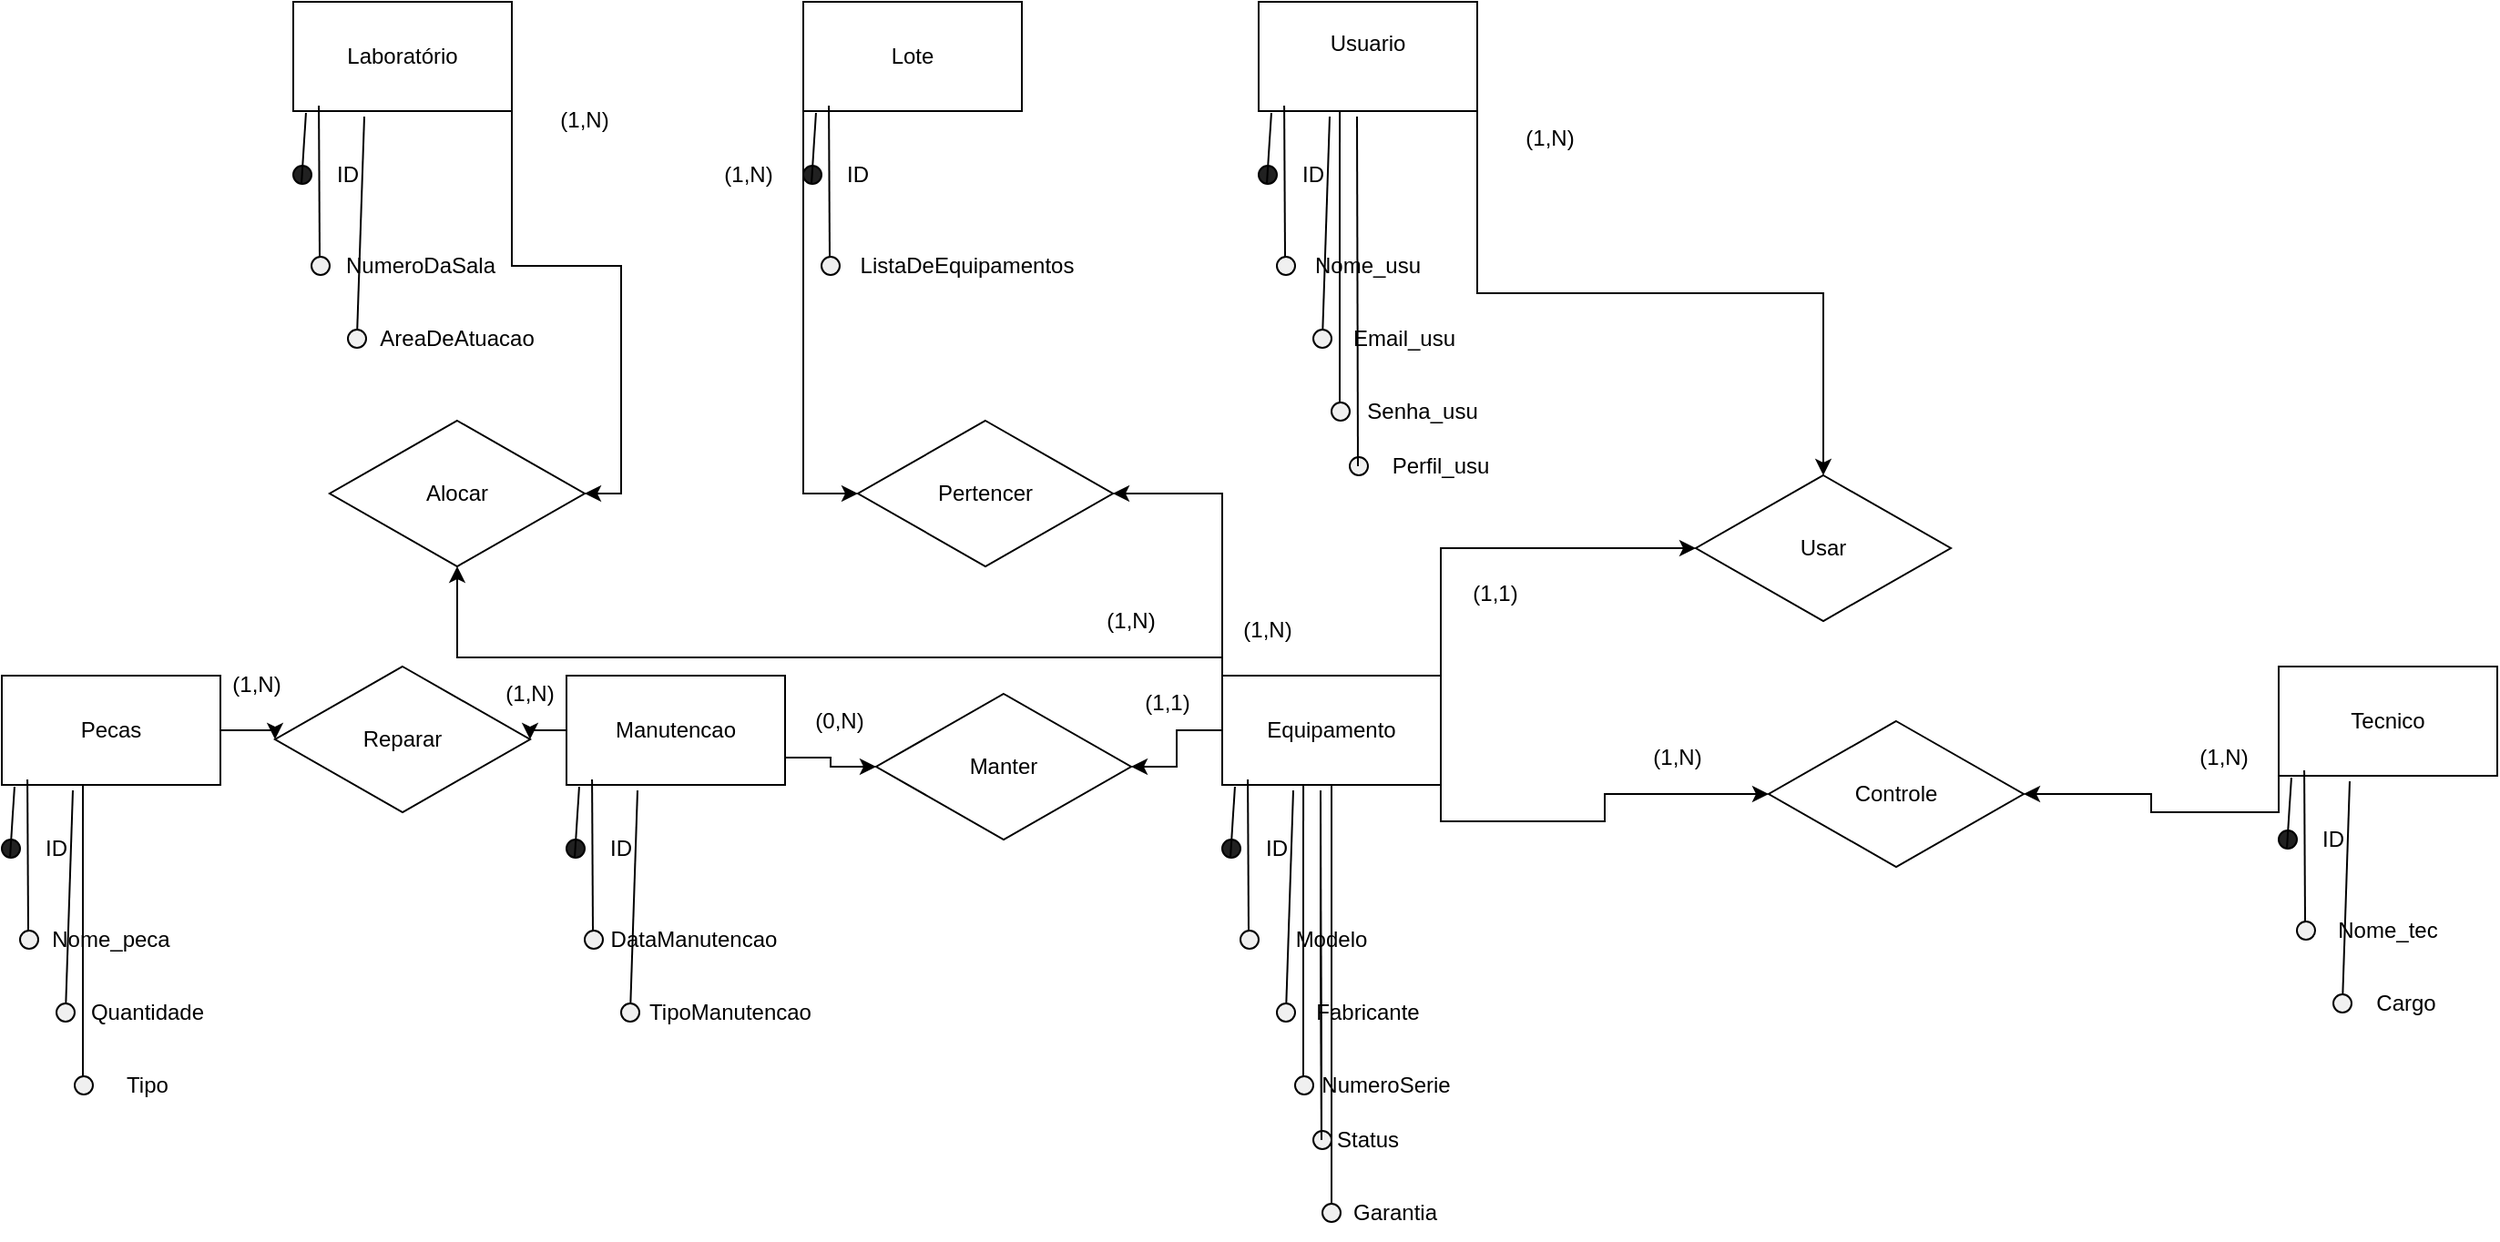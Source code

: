 <mxfile version="24.8.3">
  <diagram name="Página-1" id="oScrxuBblcU1beK86noC">
    <mxGraphModel dx="1257" dy="669" grid="1" gridSize="10" guides="1" tooltips="1" connect="1" arrows="1" fold="1" page="1" pageScale="1" pageWidth="690" pageHeight="980" math="0" shadow="0">
      <root>
        <mxCell id="0" />
        <mxCell id="1" parent="0" />
        <mxCell id="Gu6mHYi4twl_DvDuGVTF-248" style="edgeStyle=orthogonalEdgeStyle;rounded=0;orthogonalLoop=1;jettySize=auto;html=1;exitX=1;exitY=1;exitDx=0;exitDy=0;" edge="1" parent="1" source="Gu6mHYi4twl_DvDuGVTF-1" target="Gu6mHYi4twl_DvDuGVTF-244">
          <mxGeometry relative="1" as="geometry" />
        </mxCell>
        <mxCell id="Gu6mHYi4twl_DvDuGVTF-1" value="Usuario&lt;div&gt;&lt;br&gt;&lt;/div&gt;" style="rounded=0;whiteSpace=wrap;html=1;" vertex="1" parent="1">
          <mxGeometry x="690" y="150" width="120" height="60" as="geometry" />
        </mxCell>
        <mxCell id="Gu6mHYi4twl_DvDuGVTF-2" style="edgeStyle=orthogonalEdgeStyle;rounded=0;orthogonalLoop=1;jettySize=auto;html=1;exitX=0.5;exitY=1;exitDx=0;exitDy=0;" edge="1" parent="1" source="Gu6mHYi4twl_DvDuGVTF-1" target="Gu6mHYi4twl_DvDuGVTF-1">
          <mxGeometry relative="1" as="geometry" />
        </mxCell>
        <mxCell id="Gu6mHYi4twl_DvDuGVTF-5" value="" style="ellipse;whiteSpace=wrap;html=1;aspect=fixed;fillColor=#212121;" vertex="1" parent="1">
          <mxGeometry x="690" y="240" width="10" height="10" as="geometry" />
        </mxCell>
        <mxCell id="Gu6mHYi4twl_DvDuGVTF-7" value="ID" style="text;html=1;align=center;verticalAlign=middle;whiteSpace=wrap;rounded=0;" vertex="1" parent="1">
          <mxGeometry x="690" y="230" width="60" height="30" as="geometry" />
        </mxCell>
        <mxCell id="Gu6mHYi4twl_DvDuGVTF-11" value="" style="ellipse;whiteSpace=wrap;html=1;aspect=fixed;fillColor=#F0F0F0;" vertex="1" parent="1">
          <mxGeometry x="700" y="290" width="10" height="10" as="geometry" />
        </mxCell>
        <mxCell id="Gu6mHYi4twl_DvDuGVTF-13" value="Nome_usu" style="text;html=1;align=center;verticalAlign=middle;whiteSpace=wrap;rounded=0;" vertex="1" parent="1">
          <mxGeometry x="720" y="280" width="60" height="30" as="geometry" />
        </mxCell>
        <mxCell id="Gu6mHYi4twl_DvDuGVTF-14" value="" style="ellipse;whiteSpace=wrap;html=1;aspect=fixed;fillColor=#F0F0F0;" vertex="1" parent="1">
          <mxGeometry x="720" y="330" width="10" height="10" as="geometry" />
        </mxCell>
        <mxCell id="Gu6mHYi4twl_DvDuGVTF-15" value="Email_usu" style="text;html=1;align=center;verticalAlign=middle;whiteSpace=wrap;rounded=0;" vertex="1" parent="1">
          <mxGeometry x="740" y="320" width="60" height="30" as="geometry" />
        </mxCell>
        <mxCell id="Gu6mHYi4twl_DvDuGVTF-20" value="" style="endArrow=none;html=1;rounded=0;entryX=0.058;entryY=1.017;entryDx=0;entryDy=0;entryPerimeter=0;" edge="1" parent="1" target="Gu6mHYi4twl_DvDuGVTF-1">
          <mxGeometry width="50" height="50" relative="1" as="geometry">
            <mxPoint x="694.5" y="250" as="sourcePoint" />
            <mxPoint x="695" y="220" as="targetPoint" />
          </mxGeometry>
        </mxCell>
        <mxCell id="Gu6mHYi4twl_DvDuGVTF-21" value="" style="endArrow=none;html=1;rounded=0;entryX=0.117;entryY=0.95;entryDx=0;entryDy=0;entryPerimeter=0;" edge="1" parent="1" target="Gu6mHYi4twl_DvDuGVTF-1">
          <mxGeometry width="50" height="50" relative="1" as="geometry">
            <mxPoint x="704.5" y="290" as="sourcePoint" />
            <mxPoint x="704.5" y="230" as="targetPoint" />
            <Array as="points" />
          </mxGeometry>
        </mxCell>
        <mxCell id="Gu6mHYi4twl_DvDuGVTF-25" value="" style="endArrow=none;html=1;rounded=0;entryX=0.325;entryY=1.05;entryDx=0;entryDy=0;entryPerimeter=0;" edge="1" parent="1" source="Gu6mHYi4twl_DvDuGVTF-14" target="Gu6mHYi4twl_DvDuGVTF-1">
          <mxGeometry width="50" height="50" relative="1" as="geometry">
            <mxPoint x="725" y="309.289" as="sourcePoint" />
            <mxPoint x="725" y="259.289" as="targetPoint" />
          </mxGeometry>
        </mxCell>
        <mxCell id="Gu6mHYi4twl_DvDuGVTF-26" value="" style="ellipse;whiteSpace=wrap;html=1;aspect=fixed;fillColor=#F0F0F0;" vertex="1" parent="1">
          <mxGeometry x="730" y="370" width="10" height="10" as="geometry" />
        </mxCell>
        <mxCell id="Gu6mHYi4twl_DvDuGVTF-27" value="Senha_usu" style="text;html=1;align=center;verticalAlign=middle;whiteSpace=wrap;rounded=0;" vertex="1" parent="1">
          <mxGeometry x="750" y="360" width="60" height="30" as="geometry" />
        </mxCell>
        <mxCell id="Gu6mHYi4twl_DvDuGVTF-28" value="" style="endArrow=none;html=1;rounded=0;entryX=0.371;entryY=1;entryDx=0;entryDy=0;entryPerimeter=0;" edge="1" parent="1" target="Gu6mHYi4twl_DvDuGVTF-1">
          <mxGeometry width="50" height="50" relative="1" as="geometry">
            <mxPoint x="734.5" y="370" as="sourcePoint" />
            <mxPoint x="734.5" y="220" as="targetPoint" />
          </mxGeometry>
        </mxCell>
        <mxCell id="Gu6mHYi4twl_DvDuGVTF-29" value="" style="ellipse;whiteSpace=wrap;html=1;aspect=fixed;fillColor=#F0F0F0;" vertex="1" parent="1">
          <mxGeometry x="740" y="400" width="10" height="10" as="geometry" />
        </mxCell>
        <mxCell id="Gu6mHYi4twl_DvDuGVTF-30" value="Perfil_usu" style="text;html=1;align=center;verticalAlign=middle;whiteSpace=wrap;rounded=0;" vertex="1" parent="1">
          <mxGeometry x="760" y="390" width="60" height="30" as="geometry" />
        </mxCell>
        <mxCell id="Gu6mHYi4twl_DvDuGVTF-31" value="" style="endArrow=none;html=1;rounded=0;entryX=0.45;entryY=1.05;entryDx=0;entryDy=0;entryPerimeter=0;" edge="1" parent="1" target="Gu6mHYi4twl_DvDuGVTF-1">
          <mxGeometry width="50" height="50" relative="1" as="geometry">
            <mxPoint x="744.5" y="405" as="sourcePoint" />
            <mxPoint x="740" y="220" as="targetPoint" />
          </mxGeometry>
        </mxCell>
        <mxCell id="Gu6mHYi4twl_DvDuGVTF-253" style="edgeStyle=orthogonalEdgeStyle;rounded=0;orthogonalLoop=1;jettySize=auto;html=1;exitX=0;exitY=1;exitDx=0;exitDy=0;entryX=0;entryY=0.5;entryDx=0;entryDy=0;" edge="1" parent="1" source="Gu6mHYi4twl_DvDuGVTF-122" target="Gu6mHYi4twl_DvDuGVTF-252">
          <mxGeometry relative="1" as="geometry" />
        </mxCell>
        <mxCell id="Gu6mHYi4twl_DvDuGVTF-122" value="Lote" style="rounded=0;whiteSpace=wrap;html=1;" vertex="1" parent="1">
          <mxGeometry x="440" y="150" width="120" height="60" as="geometry" />
        </mxCell>
        <mxCell id="Gu6mHYi4twl_DvDuGVTF-123" style="edgeStyle=orthogonalEdgeStyle;rounded=0;orthogonalLoop=1;jettySize=auto;html=1;exitX=0.5;exitY=1;exitDx=0;exitDy=0;" edge="1" source="Gu6mHYi4twl_DvDuGVTF-122" target="Gu6mHYi4twl_DvDuGVTF-122" parent="1">
          <mxGeometry relative="1" as="geometry" />
        </mxCell>
        <mxCell id="Gu6mHYi4twl_DvDuGVTF-124" value="" style="ellipse;whiteSpace=wrap;html=1;aspect=fixed;fillColor=#212121;" vertex="1" parent="1">
          <mxGeometry x="440" y="240" width="10" height="10" as="geometry" />
        </mxCell>
        <mxCell id="Gu6mHYi4twl_DvDuGVTF-125" value="ID" style="text;html=1;align=center;verticalAlign=middle;whiteSpace=wrap;rounded=0;" vertex="1" parent="1">
          <mxGeometry x="440" y="230" width="60" height="30" as="geometry" />
        </mxCell>
        <mxCell id="Gu6mHYi4twl_DvDuGVTF-126" value="" style="ellipse;whiteSpace=wrap;html=1;aspect=fixed;fillColor=#F0F0F0;" vertex="1" parent="1">
          <mxGeometry x="450" y="290" width="10" height="10" as="geometry" />
        </mxCell>
        <mxCell id="Gu6mHYi4twl_DvDuGVTF-130" value="" style="endArrow=none;html=1;rounded=0;entryX=0.058;entryY=1.017;entryDx=0;entryDy=0;entryPerimeter=0;" edge="1" target="Gu6mHYi4twl_DvDuGVTF-122" parent="1">
          <mxGeometry width="50" height="50" relative="1" as="geometry">
            <mxPoint x="444.5" y="250" as="sourcePoint" />
            <mxPoint x="445" y="220" as="targetPoint" />
          </mxGeometry>
        </mxCell>
        <mxCell id="Gu6mHYi4twl_DvDuGVTF-131" value="" style="endArrow=none;html=1;rounded=0;entryX=0.117;entryY=0.95;entryDx=0;entryDy=0;entryPerimeter=0;" edge="1" target="Gu6mHYi4twl_DvDuGVTF-122" parent="1">
          <mxGeometry width="50" height="50" relative="1" as="geometry">
            <mxPoint x="454.5" y="290" as="sourcePoint" />
            <mxPoint x="454.5" y="230" as="targetPoint" />
            <Array as="points" />
          </mxGeometry>
        </mxCell>
        <mxCell id="Gu6mHYi4twl_DvDuGVTF-258" style="edgeStyle=orthogonalEdgeStyle;rounded=0;orthogonalLoop=1;jettySize=auto;html=1;exitX=1;exitY=1;exitDx=0;exitDy=0;entryX=1;entryY=0.5;entryDx=0;entryDy=0;" edge="1" parent="1" source="Gu6mHYi4twl_DvDuGVTF-139" target="Gu6mHYi4twl_DvDuGVTF-257">
          <mxGeometry relative="1" as="geometry" />
        </mxCell>
        <mxCell id="Gu6mHYi4twl_DvDuGVTF-139" value="Laboratório" style="rounded=0;whiteSpace=wrap;html=1;" vertex="1" parent="1">
          <mxGeometry x="160" y="150" width="120" height="60" as="geometry" />
        </mxCell>
        <mxCell id="Gu6mHYi4twl_DvDuGVTF-140" style="edgeStyle=orthogonalEdgeStyle;rounded=0;orthogonalLoop=1;jettySize=auto;html=1;exitX=0.5;exitY=1;exitDx=0;exitDy=0;" edge="1" source="Gu6mHYi4twl_DvDuGVTF-139" target="Gu6mHYi4twl_DvDuGVTF-139" parent="1">
          <mxGeometry relative="1" as="geometry" />
        </mxCell>
        <mxCell id="Gu6mHYi4twl_DvDuGVTF-141" value="" style="ellipse;whiteSpace=wrap;html=1;aspect=fixed;fillColor=#212121;" vertex="1" parent="1">
          <mxGeometry x="160" y="240" width="10" height="10" as="geometry" />
        </mxCell>
        <mxCell id="Gu6mHYi4twl_DvDuGVTF-142" value="ID" style="text;html=1;align=center;verticalAlign=middle;whiteSpace=wrap;rounded=0;" vertex="1" parent="1">
          <mxGeometry x="160" y="230" width="60" height="30" as="geometry" />
        </mxCell>
        <mxCell id="Gu6mHYi4twl_DvDuGVTF-143" value="" style="ellipse;whiteSpace=wrap;html=1;aspect=fixed;fillColor=#F0F0F0;" vertex="1" parent="1">
          <mxGeometry x="170" y="290" width="10" height="10" as="geometry" />
        </mxCell>
        <mxCell id="Gu6mHYi4twl_DvDuGVTF-144" value="NumeroDaSala" style="text;html=1;align=center;verticalAlign=middle;whiteSpace=wrap;rounded=0;" vertex="1" parent="1">
          <mxGeometry x="200" y="280" width="60" height="30" as="geometry" />
        </mxCell>
        <mxCell id="Gu6mHYi4twl_DvDuGVTF-147" value="" style="endArrow=none;html=1;rounded=0;entryX=0.058;entryY=1.017;entryDx=0;entryDy=0;entryPerimeter=0;" edge="1" target="Gu6mHYi4twl_DvDuGVTF-139" parent="1">
          <mxGeometry width="50" height="50" relative="1" as="geometry">
            <mxPoint x="164.5" y="250" as="sourcePoint" />
            <mxPoint x="165" y="220" as="targetPoint" />
          </mxGeometry>
        </mxCell>
        <mxCell id="Gu6mHYi4twl_DvDuGVTF-148" value="" style="endArrow=none;html=1;rounded=0;entryX=0.117;entryY=0.95;entryDx=0;entryDy=0;entryPerimeter=0;" edge="1" target="Gu6mHYi4twl_DvDuGVTF-139" parent="1">
          <mxGeometry width="50" height="50" relative="1" as="geometry">
            <mxPoint x="174.5" y="290" as="sourcePoint" />
            <mxPoint x="174.5" y="230" as="targetPoint" />
            <Array as="points" />
          </mxGeometry>
        </mxCell>
        <mxCell id="Gu6mHYi4twl_DvDuGVTF-149" value="" style="endArrow=none;html=1;rounded=0;entryX=0.325;entryY=1.05;entryDx=0;entryDy=0;entryPerimeter=0;" edge="1" target="Gu6mHYi4twl_DvDuGVTF-139" parent="1">
          <mxGeometry width="50" height="50" relative="1" as="geometry">
            <mxPoint x="195.118" y="330.001" as="sourcePoint" />
            <mxPoint x="195" y="259.289" as="targetPoint" />
          </mxGeometry>
        </mxCell>
        <mxCell id="Gu6mHYi4twl_DvDuGVTF-275" style="edgeStyle=orthogonalEdgeStyle;rounded=0;orthogonalLoop=1;jettySize=auto;html=1;exitX=0;exitY=1;exitDx=0;exitDy=0;entryX=1;entryY=0.5;entryDx=0;entryDy=0;" edge="1" parent="1" source="Gu6mHYi4twl_DvDuGVTF-156" target="Gu6mHYi4twl_DvDuGVTF-273">
          <mxGeometry relative="1" as="geometry" />
        </mxCell>
        <mxCell id="Gu6mHYi4twl_DvDuGVTF-156" value="&lt;div&gt;Tecnico&lt;/div&gt;" style="rounded=0;whiteSpace=wrap;html=1;" vertex="1" parent="1">
          <mxGeometry x="1250" y="515" width="120" height="60" as="geometry" />
        </mxCell>
        <mxCell id="Gu6mHYi4twl_DvDuGVTF-157" style="edgeStyle=orthogonalEdgeStyle;rounded=0;orthogonalLoop=1;jettySize=auto;html=1;exitX=0.5;exitY=1;exitDx=0;exitDy=0;" edge="1" source="Gu6mHYi4twl_DvDuGVTF-156" target="Gu6mHYi4twl_DvDuGVTF-156" parent="1">
          <mxGeometry relative="1" as="geometry" />
        </mxCell>
        <mxCell id="Gu6mHYi4twl_DvDuGVTF-158" value="" style="ellipse;whiteSpace=wrap;html=1;aspect=fixed;fillColor=#212121;" vertex="1" parent="1">
          <mxGeometry x="1250" y="605" width="10" height="10" as="geometry" />
        </mxCell>
        <mxCell id="Gu6mHYi4twl_DvDuGVTF-159" value="ID" style="text;html=1;align=center;verticalAlign=middle;whiteSpace=wrap;rounded=0;" vertex="1" parent="1">
          <mxGeometry x="1250" y="595" width="60" height="30" as="geometry" />
        </mxCell>
        <mxCell id="Gu6mHYi4twl_DvDuGVTF-160" value="" style="ellipse;whiteSpace=wrap;html=1;aspect=fixed;fillColor=#F0F0F0;" vertex="1" parent="1">
          <mxGeometry x="1260" y="655" width="10" height="10" as="geometry" />
        </mxCell>
        <mxCell id="Gu6mHYi4twl_DvDuGVTF-161" value="Nome_tec" style="text;html=1;align=center;verticalAlign=middle;whiteSpace=wrap;rounded=0;" vertex="1" parent="1">
          <mxGeometry x="1280" y="645" width="60" height="30" as="geometry" />
        </mxCell>
        <mxCell id="Gu6mHYi4twl_DvDuGVTF-162" value="" style="ellipse;whiteSpace=wrap;html=1;aspect=fixed;fillColor=#F0F0F0;" vertex="1" parent="1">
          <mxGeometry x="1280" y="695" width="10" height="10" as="geometry" />
        </mxCell>
        <mxCell id="Gu6mHYi4twl_DvDuGVTF-163" value="Cargo" style="text;html=1;align=center;verticalAlign=middle;whiteSpace=wrap;rounded=0;" vertex="1" parent="1">
          <mxGeometry x="1290" y="685" width="60" height="30" as="geometry" />
        </mxCell>
        <mxCell id="Gu6mHYi4twl_DvDuGVTF-164" value="" style="endArrow=none;html=1;rounded=0;entryX=0.058;entryY=1.017;entryDx=0;entryDy=0;entryPerimeter=0;" edge="1" target="Gu6mHYi4twl_DvDuGVTF-156" parent="1">
          <mxGeometry width="50" height="50" relative="1" as="geometry">
            <mxPoint x="1254.5" y="615" as="sourcePoint" />
            <mxPoint x="1255" y="585" as="targetPoint" />
          </mxGeometry>
        </mxCell>
        <mxCell id="Gu6mHYi4twl_DvDuGVTF-165" value="" style="endArrow=none;html=1;rounded=0;entryX=0.117;entryY=0.95;entryDx=0;entryDy=0;entryPerimeter=0;" edge="1" target="Gu6mHYi4twl_DvDuGVTF-156" parent="1">
          <mxGeometry width="50" height="50" relative="1" as="geometry">
            <mxPoint x="1264.5" y="655" as="sourcePoint" />
            <mxPoint x="1264.5" y="595" as="targetPoint" />
            <Array as="points" />
          </mxGeometry>
        </mxCell>
        <mxCell id="Gu6mHYi4twl_DvDuGVTF-166" value="" style="endArrow=none;html=1;rounded=0;entryX=0.325;entryY=1.05;entryDx=0;entryDy=0;entryPerimeter=0;" edge="1" source="Gu6mHYi4twl_DvDuGVTF-162" target="Gu6mHYi4twl_DvDuGVTF-156" parent="1">
          <mxGeometry width="50" height="50" relative="1" as="geometry">
            <mxPoint x="1285" y="674.289" as="sourcePoint" />
            <mxPoint x="1285" y="624.289" as="targetPoint" />
          </mxGeometry>
        </mxCell>
        <mxCell id="Gu6mHYi4twl_DvDuGVTF-264" style="edgeStyle=orthogonalEdgeStyle;rounded=0;orthogonalLoop=1;jettySize=auto;html=1;exitX=1;exitY=0.75;exitDx=0;exitDy=0;entryX=0;entryY=0.5;entryDx=0;entryDy=0;" edge="1" parent="1" source="Gu6mHYi4twl_DvDuGVTF-172" target="Gu6mHYi4twl_DvDuGVTF-263">
          <mxGeometry relative="1" as="geometry" />
        </mxCell>
        <mxCell id="Gu6mHYi4twl_DvDuGVTF-279" style="edgeStyle=orthogonalEdgeStyle;rounded=0;orthogonalLoop=1;jettySize=auto;html=1;exitX=0;exitY=0.5;exitDx=0;exitDy=0;entryX=1;entryY=0.5;entryDx=0;entryDy=0;" edge="1" parent="1" source="Gu6mHYi4twl_DvDuGVTF-172" target="Gu6mHYi4twl_DvDuGVTF-277">
          <mxGeometry relative="1" as="geometry" />
        </mxCell>
        <mxCell id="Gu6mHYi4twl_DvDuGVTF-172" value="&lt;div&gt;Manutencao&lt;/div&gt;" style="rounded=0;whiteSpace=wrap;html=1;" vertex="1" parent="1">
          <mxGeometry x="310" y="520" width="120" height="60" as="geometry" />
        </mxCell>
        <mxCell id="Gu6mHYi4twl_DvDuGVTF-173" style="edgeStyle=orthogonalEdgeStyle;rounded=0;orthogonalLoop=1;jettySize=auto;html=1;exitX=0.5;exitY=1;exitDx=0;exitDy=0;" edge="1" source="Gu6mHYi4twl_DvDuGVTF-172" target="Gu6mHYi4twl_DvDuGVTF-172" parent="1">
          <mxGeometry relative="1" as="geometry" />
        </mxCell>
        <mxCell id="Gu6mHYi4twl_DvDuGVTF-174" value="" style="ellipse;whiteSpace=wrap;html=1;aspect=fixed;fillColor=#212121;" vertex="1" parent="1">
          <mxGeometry x="310" y="610" width="10" height="10" as="geometry" />
        </mxCell>
        <mxCell id="Gu6mHYi4twl_DvDuGVTF-175" value="ID" style="text;html=1;align=center;verticalAlign=middle;whiteSpace=wrap;rounded=0;" vertex="1" parent="1">
          <mxGeometry x="310" y="600" width="60" height="30" as="geometry" />
        </mxCell>
        <mxCell id="Gu6mHYi4twl_DvDuGVTF-176" value="" style="ellipse;whiteSpace=wrap;html=1;aspect=fixed;fillColor=#F0F0F0;" vertex="1" parent="1">
          <mxGeometry x="320" y="660" width="10" height="10" as="geometry" />
        </mxCell>
        <mxCell id="Gu6mHYi4twl_DvDuGVTF-177" value="DataManutencao" style="text;html=1;align=center;verticalAlign=middle;whiteSpace=wrap;rounded=0;" vertex="1" parent="1">
          <mxGeometry x="350" y="650" width="60" height="30" as="geometry" />
        </mxCell>
        <mxCell id="Gu6mHYi4twl_DvDuGVTF-178" value="" style="ellipse;whiteSpace=wrap;html=1;aspect=fixed;fillColor=#F0F0F0;" vertex="1" parent="1">
          <mxGeometry x="340" y="700" width="10" height="10" as="geometry" />
        </mxCell>
        <mxCell id="Gu6mHYi4twl_DvDuGVTF-179" value="TipoManutencao" style="text;html=1;align=center;verticalAlign=middle;whiteSpace=wrap;rounded=0;" vertex="1" parent="1">
          <mxGeometry x="370" y="690" width="60" height="30" as="geometry" />
        </mxCell>
        <mxCell id="Gu6mHYi4twl_DvDuGVTF-180" value="" style="endArrow=none;html=1;rounded=0;entryX=0.058;entryY=1.017;entryDx=0;entryDy=0;entryPerimeter=0;" edge="1" target="Gu6mHYi4twl_DvDuGVTF-172" parent="1">
          <mxGeometry width="50" height="50" relative="1" as="geometry">
            <mxPoint x="314.5" y="620" as="sourcePoint" />
            <mxPoint x="315" y="590" as="targetPoint" />
          </mxGeometry>
        </mxCell>
        <mxCell id="Gu6mHYi4twl_DvDuGVTF-181" value="" style="endArrow=none;html=1;rounded=0;entryX=0.117;entryY=0.95;entryDx=0;entryDy=0;entryPerimeter=0;" edge="1" target="Gu6mHYi4twl_DvDuGVTF-172" parent="1">
          <mxGeometry width="50" height="50" relative="1" as="geometry">
            <mxPoint x="324.5" y="660" as="sourcePoint" />
            <mxPoint x="324.5" y="600" as="targetPoint" />
            <Array as="points" />
          </mxGeometry>
        </mxCell>
        <mxCell id="Gu6mHYi4twl_DvDuGVTF-182" value="" style="endArrow=none;html=1;rounded=0;entryX=0.325;entryY=1.05;entryDx=0;entryDy=0;entryPerimeter=0;" edge="1" source="Gu6mHYi4twl_DvDuGVTF-178" target="Gu6mHYi4twl_DvDuGVTF-172" parent="1">
          <mxGeometry width="50" height="50" relative="1" as="geometry">
            <mxPoint x="345" y="679.289" as="sourcePoint" />
            <mxPoint x="345" y="629.289" as="targetPoint" />
          </mxGeometry>
        </mxCell>
        <mxCell id="Gu6mHYi4twl_DvDuGVTF-278" style="edgeStyle=orthogonalEdgeStyle;rounded=0;orthogonalLoop=1;jettySize=auto;html=1;exitX=1;exitY=0.5;exitDx=0;exitDy=0;entryX=0;entryY=0.5;entryDx=0;entryDy=0;" edge="1" parent="1" source="Gu6mHYi4twl_DvDuGVTF-204" target="Gu6mHYi4twl_DvDuGVTF-277">
          <mxGeometry relative="1" as="geometry" />
        </mxCell>
        <mxCell id="Gu6mHYi4twl_DvDuGVTF-204" value="&lt;div&gt;Pecas&lt;/div&gt;" style="rounded=0;whiteSpace=wrap;html=1;" vertex="1" parent="1">
          <mxGeometry y="520" width="120" height="60" as="geometry" />
        </mxCell>
        <mxCell id="Gu6mHYi4twl_DvDuGVTF-205" style="edgeStyle=orthogonalEdgeStyle;rounded=0;orthogonalLoop=1;jettySize=auto;html=1;exitX=0.5;exitY=1;exitDx=0;exitDy=0;" edge="1" source="Gu6mHYi4twl_DvDuGVTF-204" target="Gu6mHYi4twl_DvDuGVTF-204" parent="1">
          <mxGeometry relative="1" as="geometry" />
        </mxCell>
        <mxCell id="Gu6mHYi4twl_DvDuGVTF-206" value="" style="ellipse;whiteSpace=wrap;html=1;aspect=fixed;fillColor=#212121;" vertex="1" parent="1">
          <mxGeometry y="610" width="10" height="10" as="geometry" />
        </mxCell>
        <mxCell id="Gu6mHYi4twl_DvDuGVTF-207" value="ID" style="text;html=1;align=center;verticalAlign=middle;whiteSpace=wrap;rounded=0;" vertex="1" parent="1">
          <mxGeometry y="600" width="60" height="30" as="geometry" />
        </mxCell>
        <mxCell id="Gu6mHYi4twl_DvDuGVTF-208" value="" style="ellipse;whiteSpace=wrap;html=1;aspect=fixed;fillColor=#F0F0F0;" vertex="1" parent="1">
          <mxGeometry x="10" y="660" width="10" height="10" as="geometry" />
        </mxCell>
        <mxCell id="Gu6mHYi4twl_DvDuGVTF-209" value="Nome_peca" style="text;html=1;align=center;verticalAlign=middle;whiteSpace=wrap;rounded=0;" vertex="1" parent="1">
          <mxGeometry x="30" y="650" width="60" height="30" as="geometry" />
        </mxCell>
        <mxCell id="Gu6mHYi4twl_DvDuGVTF-210" value="" style="ellipse;whiteSpace=wrap;html=1;aspect=fixed;fillColor=#F0F0F0;" vertex="1" parent="1">
          <mxGeometry x="30" y="700" width="10" height="10" as="geometry" />
        </mxCell>
        <mxCell id="Gu6mHYi4twl_DvDuGVTF-211" value="Quantidade" style="text;html=1;align=center;verticalAlign=middle;whiteSpace=wrap;rounded=0;" vertex="1" parent="1">
          <mxGeometry x="50" y="690" width="60" height="30" as="geometry" />
        </mxCell>
        <mxCell id="Gu6mHYi4twl_DvDuGVTF-212" value="" style="endArrow=none;html=1;rounded=0;entryX=0.058;entryY=1.017;entryDx=0;entryDy=0;entryPerimeter=0;" edge="1" target="Gu6mHYi4twl_DvDuGVTF-204" parent="1">
          <mxGeometry width="50" height="50" relative="1" as="geometry">
            <mxPoint x="4.5" y="620" as="sourcePoint" />
            <mxPoint x="5" y="590" as="targetPoint" />
          </mxGeometry>
        </mxCell>
        <mxCell id="Gu6mHYi4twl_DvDuGVTF-213" value="" style="endArrow=none;html=1;rounded=0;entryX=0.117;entryY=0.95;entryDx=0;entryDy=0;entryPerimeter=0;" edge="1" target="Gu6mHYi4twl_DvDuGVTF-204" parent="1">
          <mxGeometry width="50" height="50" relative="1" as="geometry">
            <mxPoint x="14.5" y="660" as="sourcePoint" />
            <mxPoint x="14.5" y="600" as="targetPoint" />
            <Array as="points" />
          </mxGeometry>
        </mxCell>
        <mxCell id="Gu6mHYi4twl_DvDuGVTF-214" value="" style="endArrow=none;html=1;rounded=0;entryX=0.325;entryY=1.05;entryDx=0;entryDy=0;entryPerimeter=0;" edge="1" source="Gu6mHYi4twl_DvDuGVTF-210" target="Gu6mHYi4twl_DvDuGVTF-204" parent="1">
          <mxGeometry width="50" height="50" relative="1" as="geometry">
            <mxPoint x="35" y="679.289" as="sourcePoint" />
            <mxPoint x="35" y="629.289" as="targetPoint" />
          </mxGeometry>
        </mxCell>
        <mxCell id="Gu6mHYi4twl_DvDuGVTF-215" value="" style="ellipse;whiteSpace=wrap;html=1;aspect=fixed;fillColor=#F0F0F0;" vertex="1" parent="1">
          <mxGeometry x="40" y="740" width="10" height="10" as="geometry" />
        </mxCell>
        <mxCell id="Gu6mHYi4twl_DvDuGVTF-216" value="Tipo" style="text;html=1;align=center;verticalAlign=middle;whiteSpace=wrap;rounded=0;" vertex="1" parent="1">
          <mxGeometry x="50" y="730" width="60" height="30" as="geometry" />
        </mxCell>
        <mxCell id="Gu6mHYi4twl_DvDuGVTF-217" value="" style="endArrow=none;html=1;rounded=0;entryX=0.371;entryY=1;entryDx=0;entryDy=0;entryPerimeter=0;" edge="1" target="Gu6mHYi4twl_DvDuGVTF-204" parent="1">
          <mxGeometry width="50" height="50" relative="1" as="geometry">
            <mxPoint x="44.5" y="740" as="sourcePoint" />
            <mxPoint x="44.5" y="590" as="targetPoint" />
          </mxGeometry>
        </mxCell>
        <mxCell id="Gu6mHYi4twl_DvDuGVTF-249" style="edgeStyle=orthogonalEdgeStyle;rounded=0;orthogonalLoop=1;jettySize=auto;html=1;exitX=1;exitY=0;exitDx=0;exitDy=0;entryX=0;entryY=0.5;entryDx=0;entryDy=0;" edge="1" parent="1" source="Gu6mHYi4twl_DvDuGVTF-220" target="Gu6mHYi4twl_DvDuGVTF-244">
          <mxGeometry relative="1" as="geometry" />
        </mxCell>
        <mxCell id="Gu6mHYi4twl_DvDuGVTF-254" style="edgeStyle=orthogonalEdgeStyle;rounded=0;orthogonalLoop=1;jettySize=auto;html=1;exitX=0;exitY=0;exitDx=0;exitDy=0;entryX=1;entryY=0.5;entryDx=0;entryDy=0;" edge="1" parent="1" source="Gu6mHYi4twl_DvDuGVTF-220" target="Gu6mHYi4twl_DvDuGVTF-252">
          <mxGeometry relative="1" as="geometry" />
        </mxCell>
        <mxCell id="Gu6mHYi4twl_DvDuGVTF-260" style="edgeStyle=orthogonalEdgeStyle;rounded=0;orthogonalLoop=1;jettySize=auto;html=1;exitX=0;exitY=0.5;exitDx=0;exitDy=0;" edge="1" parent="1" source="Gu6mHYi4twl_DvDuGVTF-220" target="Gu6mHYi4twl_DvDuGVTF-257">
          <mxGeometry relative="1" as="geometry">
            <Array as="points">
              <mxPoint x="670" y="510" />
              <mxPoint x="250" y="510" />
            </Array>
          </mxGeometry>
        </mxCell>
        <mxCell id="Gu6mHYi4twl_DvDuGVTF-265" style="edgeStyle=orthogonalEdgeStyle;rounded=0;orthogonalLoop=1;jettySize=auto;html=1;exitX=0;exitY=0.5;exitDx=0;exitDy=0;" edge="1" parent="1" source="Gu6mHYi4twl_DvDuGVTF-220" target="Gu6mHYi4twl_DvDuGVTF-263">
          <mxGeometry relative="1" as="geometry" />
        </mxCell>
        <mxCell id="Gu6mHYi4twl_DvDuGVTF-274" style="edgeStyle=orthogonalEdgeStyle;rounded=0;orthogonalLoop=1;jettySize=auto;html=1;exitX=1;exitY=1;exitDx=0;exitDy=0;" edge="1" parent="1" source="Gu6mHYi4twl_DvDuGVTF-220" target="Gu6mHYi4twl_DvDuGVTF-273">
          <mxGeometry relative="1" as="geometry" />
        </mxCell>
        <mxCell id="Gu6mHYi4twl_DvDuGVTF-220" value="&lt;div&gt;Equipamento&lt;/div&gt;" style="rounded=0;whiteSpace=wrap;html=1;" vertex="1" parent="1">
          <mxGeometry x="670" y="520" width="120" height="60" as="geometry" />
        </mxCell>
        <mxCell id="Gu6mHYi4twl_DvDuGVTF-221" style="edgeStyle=orthogonalEdgeStyle;rounded=0;orthogonalLoop=1;jettySize=auto;html=1;exitX=0.5;exitY=1;exitDx=0;exitDy=0;" edge="1" source="Gu6mHYi4twl_DvDuGVTF-220" target="Gu6mHYi4twl_DvDuGVTF-220" parent="1">
          <mxGeometry relative="1" as="geometry" />
        </mxCell>
        <mxCell id="Gu6mHYi4twl_DvDuGVTF-222" value="" style="ellipse;whiteSpace=wrap;html=1;aspect=fixed;fillColor=#212121;" vertex="1" parent="1">
          <mxGeometry x="670" y="610" width="10" height="10" as="geometry" />
        </mxCell>
        <mxCell id="Gu6mHYi4twl_DvDuGVTF-223" value="ID" style="text;html=1;align=center;verticalAlign=middle;whiteSpace=wrap;rounded=0;" vertex="1" parent="1">
          <mxGeometry x="670" y="600" width="60" height="30" as="geometry" />
        </mxCell>
        <mxCell id="Gu6mHYi4twl_DvDuGVTF-224" value="" style="ellipse;whiteSpace=wrap;html=1;aspect=fixed;fillColor=#F0F0F0;" vertex="1" parent="1">
          <mxGeometry x="680" y="660" width="10" height="10" as="geometry" />
        </mxCell>
        <mxCell id="Gu6mHYi4twl_DvDuGVTF-225" value="Modelo" style="text;html=1;align=center;verticalAlign=middle;whiteSpace=wrap;rounded=0;" vertex="1" parent="1">
          <mxGeometry x="700" y="650" width="60" height="30" as="geometry" />
        </mxCell>
        <mxCell id="Gu6mHYi4twl_DvDuGVTF-226" value="" style="ellipse;whiteSpace=wrap;html=1;aspect=fixed;fillColor=#F0F0F0;" vertex="1" parent="1">
          <mxGeometry x="700" y="700" width="10" height="10" as="geometry" />
        </mxCell>
        <mxCell id="Gu6mHYi4twl_DvDuGVTF-227" value="Fabricante" style="text;html=1;align=center;verticalAlign=middle;whiteSpace=wrap;rounded=0;" vertex="1" parent="1">
          <mxGeometry x="720" y="690" width="60" height="30" as="geometry" />
        </mxCell>
        <mxCell id="Gu6mHYi4twl_DvDuGVTF-228" value="" style="endArrow=none;html=1;rounded=0;entryX=0.058;entryY=1.017;entryDx=0;entryDy=0;entryPerimeter=0;" edge="1" target="Gu6mHYi4twl_DvDuGVTF-220" parent="1">
          <mxGeometry width="50" height="50" relative="1" as="geometry">
            <mxPoint x="674.5" y="620" as="sourcePoint" />
            <mxPoint x="675" y="590" as="targetPoint" />
          </mxGeometry>
        </mxCell>
        <mxCell id="Gu6mHYi4twl_DvDuGVTF-229" value="" style="endArrow=none;html=1;rounded=0;entryX=0.117;entryY=0.95;entryDx=0;entryDy=0;entryPerimeter=0;" edge="1" target="Gu6mHYi4twl_DvDuGVTF-220" parent="1">
          <mxGeometry width="50" height="50" relative="1" as="geometry">
            <mxPoint x="684.5" y="660" as="sourcePoint" />
            <mxPoint x="684.5" y="600" as="targetPoint" />
            <Array as="points" />
          </mxGeometry>
        </mxCell>
        <mxCell id="Gu6mHYi4twl_DvDuGVTF-230" value="" style="endArrow=none;html=1;rounded=0;entryX=0.325;entryY=1.05;entryDx=0;entryDy=0;entryPerimeter=0;" edge="1" source="Gu6mHYi4twl_DvDuGVTF-226" target="Gu6mHYi4twl_DvDuGVTF-220" parent="1">
          <mxGeometry width="50" height="50" relative="1" as="geometry">
            <mxPoint x="705" y="679.289" as="sourcePoint" />
            <mxPoint x="705" y="629.289" as="targetPoint" />
          </mxGeometry>
        </mxCell>
        <mxCell id="Gu6mHYi4twl_DvDuGVTF-231" value="" style="ellipse;whiteSpace=wrap;html=1;aspect=fixed;fillColor=#F0F0F0;" vertex="1" parent="1">
          <mxGeometry x="710" y="740" width="10" height="10" as="geometry" />
        </mxCell>
        <mxCell id="Gu6mHYi4twl_DvDuGVTF-232" value="NumeroSerie" style="text;html=1;align=center;verticalAlign=middle;whiteSpace=wrap;rounded=0;" vertex="1" parent="1">
          <mxGeometry x="730" y="730" width="60" height="30" as="geometry" />
        </mxCell>
        <mxCell id="Gu6mHYi4twl_DvDuGVTF-233" value="" style="endArrow=none;html=1;rounded=0;entryX=0.371;entryY=1;entryDx=0;entryDy=0;entryPerimeter=0;" edge="1" target="Gu6mHYi4twl_DvDuGVTF-220" parent="1">
          <mxGeometry width="50" height="50" relative="1" as="geometry">
            <mxPoint x="714.5" y="740" as="sourcePoint" />
            <mxPoint x="714.5" y="590" as="targetPoint" />
          </mxGeometry>
        </mxCell>
        <mxCell id="Gu6mHYi4twl_DvDuGVTF-234" value="" style="ellipse;whiteSpace=wrap;html=1;aspect=fixed;fillColor=#F0F0F0;" vertex="1" parent="1">
          <mxGeometry x="720" y="770" width="10" height="10" as="geometry" />
        </mxCell>
        <mxCell id="Gu6mHYi4twl_DvDuGVTF-235" value="" style="endArrow=none;html=1;rounded=0;entryX=0.45;entryY=1.05;entryDx=0;entryDy=0;entryPerimeter=0;" edge="1" target="Gu6mHYi4twl_DvDuGVTF-220" parent="1">
          <mxGeometry width="50" height="50" relative="1" as="geometry">
            <mxPoint x="724.5" y="775" as="sourcePoint" />
            <mxPoint x="720" y="590" as="targetPoint" />
          </mxGeometry>
        </mxCell>
        <mxCell id="Gu6mHYi4twl_DvDuGVTF-236" value="ListaDeEquipamentos" style="text;html=1;align=center;verticalAlign=middle;whiteSpace=wrap;rounded=0;" vertex="1" parent="1">
          <mxGeometry x="500" y="280" width="60" height="30" as="geometry" />
        </mxCell>
        <mxCell id="Gu6mHYi4twl_DvDuGVTF-237" value="" style="ellipse;whiteSpace=wrap;html=1;aspect=fixed;fillColor=#F0F0F0;" vertex="1" parent="1">
          <mxGeometry x="190" y="330" width="10" height="10" as="geometry" />
        </mxCell>
        <mxCell id="Gu6mHYi4twl_DvDuGVTF-238" value="AreaDeAtuacao" style="text;html=1;align=center;verticalAlign=middle;whiteSpace=wrap;rounded=0;" vertex="1" parent="1">
          <mxGeometry x="220" y="320" width="60" height="30" as="geometry" />
        </mxCell>
        <mxCell id="Gu6mHYi4twl_DvDuGVTF-239" value="Status" style="text;html=1;align=center;verticalAlign=middle;whiteSpace=wrap;rounded=0;" vertex="1" parent="1">
          <mxGeometry x="720" y="760" width="60" height="30" as="geometry" />
        </mxCell>
        <mxCell id="Gu6mHYi4twl_DvDuGVTF-240" value="Garantia" style="text;html=1;align=center;verticalAlign=middle;whiteSpace=wrap;rounded=0;" vertex="1" parent="1">
          <mxGeometry x="735" y="800" width="60" height="30" as="geometry" />
        </mxCell>
        <mxCell id="Gu6mHYi4twl_DvDuGVTF-241" value="" style="ellipse;whiteSpace=wrap;html=1;aspect=fixed;fillColor=#F0F0F0;" vertex="1" parent="1">
          <mxGeometry x="725" y="810" width="10" height="10" as="geometry" />
        </mxCell>
        <mxCell id="Gu6mHYi4twl_DvDuGVTF-242" value="" style="endArrow=none;html=1;rounded=0;entryX=0.45;entryY=1.05;entryDx=0;entryDy=0;entryPerimeter=0;" edge="1" parent="1" target="Gu6mHYi4twl_DvDuGVTF-220">
          <mxGeometry width="50" height="50" relative="1" as="geometry">
            <mxPoint x="724.5" y="775" as="sourcePoint" />
            <mxPoint x="724" y="583" as="targetPoint" />
            <Array as="points">
              <mxPoint x="724" y="650" />
            </Array>
          </mxGeometry>
        </mxCell>
        <mxCell id="Gu6mHYi4twl_DvDuGVTF-243" value="" style="endArrow=none;html=1;rounded=0;exitX=0.5;exitY=1;exitDx=0;exitDy=0;" edge="1" parent="1" source="Gu6mHYi4twl_DvDuGVTF-220">
          <mxGeometry width="50" height="50" relative="1" as="geometry">
            <mxPoint x="730" y="712.94" as="sourcePoint" />
            <mxPoint x="730" y="809.999" as="targetPoint" />
          </mxGeometry>
        </mxCell>
        <mxCell id="Gu6mHYi4twl_DvDuGVTF-244" value="Usar" style="rhombus;whiteSpace=wrap;html=1;" vertex="1" parent="1">
          <mxGeometry x="930" y="410" width="140" height="80" as="geometry" />
        </mxCell>
        <mxCell id="Gu6mHYi4twl_DvDuGVTF-250" value="(1,N)" style="text;html=1;align=center;verticalAlign=middle;whiteSpace=wrap;rounded=0;" vertex="1" parent="1">
          <mxGeometry x="820" y="210" width="60" height="30" as="geometry" />
        </mxCell>
        <mxCell id="Gu6mHYi4twl_DvDuGVTF-251" value="(1,1)" style="text;html=1;align=center;verticalAlign=middle;whiteSpace=wrap;rounded=0;" vertex="1" parent="1">
          <mxGeometry x="790" y="460" width="60" height="30" as="geometry" />
        </mxCell>
        <mxCell id="Gu6mHYi4twl_DvDuGVTF-252" value="Pertencer" style="rhombus;whiteSpace=wrap;html=1;" vertex="1" parent="1">
          <mxGeometry x="470" y="380" width="140" height="80" as="geometry" />
        </mxCell>
        <mxCell id="Gu6mHYi4twl_DvDuGVTF-255" value="(1,N)" style="text;html=1;align=center;verticalAlign=middle;whiteSpace=wrap;rounded=0;" vertex="1" parent="1">
          <mxGeometry x="665" y="480" width="60" height="30" as="geometry" />
        </mxCell>
        <mxCell id="Gu6mHYi4twl_DvDuGVTF-256" value="(1,N)" style="text;html=1;align=center;verticalAlign=middle;whiteSpace=wrap;rounded=0;" vertex="1" parent="1">
          <mxGeometry x="380" y="230" width="60" height="30" as="geometry" />
        </mxCell>
        <mxCell id="Gu6mHYi4twl_DvDuGVTF-257" value="Alocar" style="rhombus;whiteSpace=wrap;html=1;" vertex="1" parent="1">
          <mxGeometry x="180" y="380" width="140" height="80" as="geometry" />
        </mxCell>
        <mxCell id="Gu6mHYi4twl_DvDuGVTF-261" value="(1,N)" style="text;html=1;align=center;verticalAlign=middle;whiteSpace=wrap;rounded=0;" vertex="1" parent="1">
          <mxGeometry x="590" y="475" width="60" height="30" as="geometry" />
        </mxCell>
        <mxCell id="Gu6mHYi4twl_DvDuGVTF-262" value="(1,N)" style="text;html=1;align=center;verticalAlign=middle;whiteSpace=wrap;rounded=0;" vertex="1" parent="1">
          <mxGeometry x="290" y="200" width="60" height="30" as="geometry" />
        </mxCell>
        <mxCell id="Gu6mHYi4twl_DvDuGVTF-263" value="Manter" style="rhombus;whiteSpace=wrap;html=1;" vertex="1" parent="1">
          <mxGeometry x="480" y="530" width="140" height="80" as="geometry" />
        </mxCell>
        <mxCell id="Gu6mHYi4twl_DvDuGVTF-266" value="(1,1)" style="text;html=1;align=center;verticalAlign=middle;whiteSpace=wrap;rounded=0;" vertex="1" parent="1">
          <mxGeometry x="610" y="520" width="60" height="30" as="geometry" />
        </mxCell>
        <mxCell id="Gu6mHYi4twl_DvDuGVTF-267" value="(0,N)" style="text;html=1;align=center;verticalAlign=middle;whiteSpace=wrap;rounded=0;" vertex="1" parent="1">
          <mxGeometry x="430" y="530" width="60" height="30" as="geometry" />
        </mxCell>
        <mxCell id="Gu6mHYi4twl_DvDuGVTF-271" value="(1,N)" style="text;html=1;align=center;verticalAlign=middle;whiteSpace=wrap;rounded=0;" vertex="1" parent="1">
          <mxGeometry x="110" y="510" width="60" height="30" as="geometry" />
        </mxCell>
        <mxCell id="Gu6mHYi4twl_DvDuGVTF-272" value="(1,N)" style="text;html=1;align=center;verticalAlign=middle;whiteSpace=wrap;rounded=0;" vertex="1" parent="1">
          <mxGeometry x="890" y="550" width="60" height="30" as="geometry" />
        </mxCell>
        <mxCell id="Gu6mHYi4twl_DvDuGVTF-273" value="Controle" style="rhombus;whiteSpace=wrap;html=1;" vertex="1" parent="1">
          <mxGeometry x="970" y="545" width="140" height="80" as="geometry" />
        </mxCell>
        <mxCell id="Gu6mHYi4twl_DvDuGVTF-276" value="(1,N)" style="text;html=1;align=center;verticalAlign=middle;whiteSpace=wrap;rounded=0;" vertex="1" parent="1">
          <mxGeometry x="1190" y="550" width="60" height="30" as="geometry" />
        </mxCell>
        <mxCell id="Gu6mHYi4twl_DvDuGVTF-277" value="Reparar" style="rhombus;whiteSpace=wrap;html=1;" vertex="1" parent="1">
          <mxGeometry x="150" y="515" width="140" height="80" as="geometry" />
        </mxCell>
        <mxCell id="Gu6mHYi4twl_DvDuGVTF-280" value="(1,N)" style="text;html=1;align=center;verticalAlign=middle;whiteSpace=wrap;rounded=0;" vertex="1" parent="1">
          <mxGeometry x="260" y="515" width="60" height="30" as="geometry" />
        </mxCell>
      </root>
    </mxGraphModel>
  </diagram>
</mxfile>
